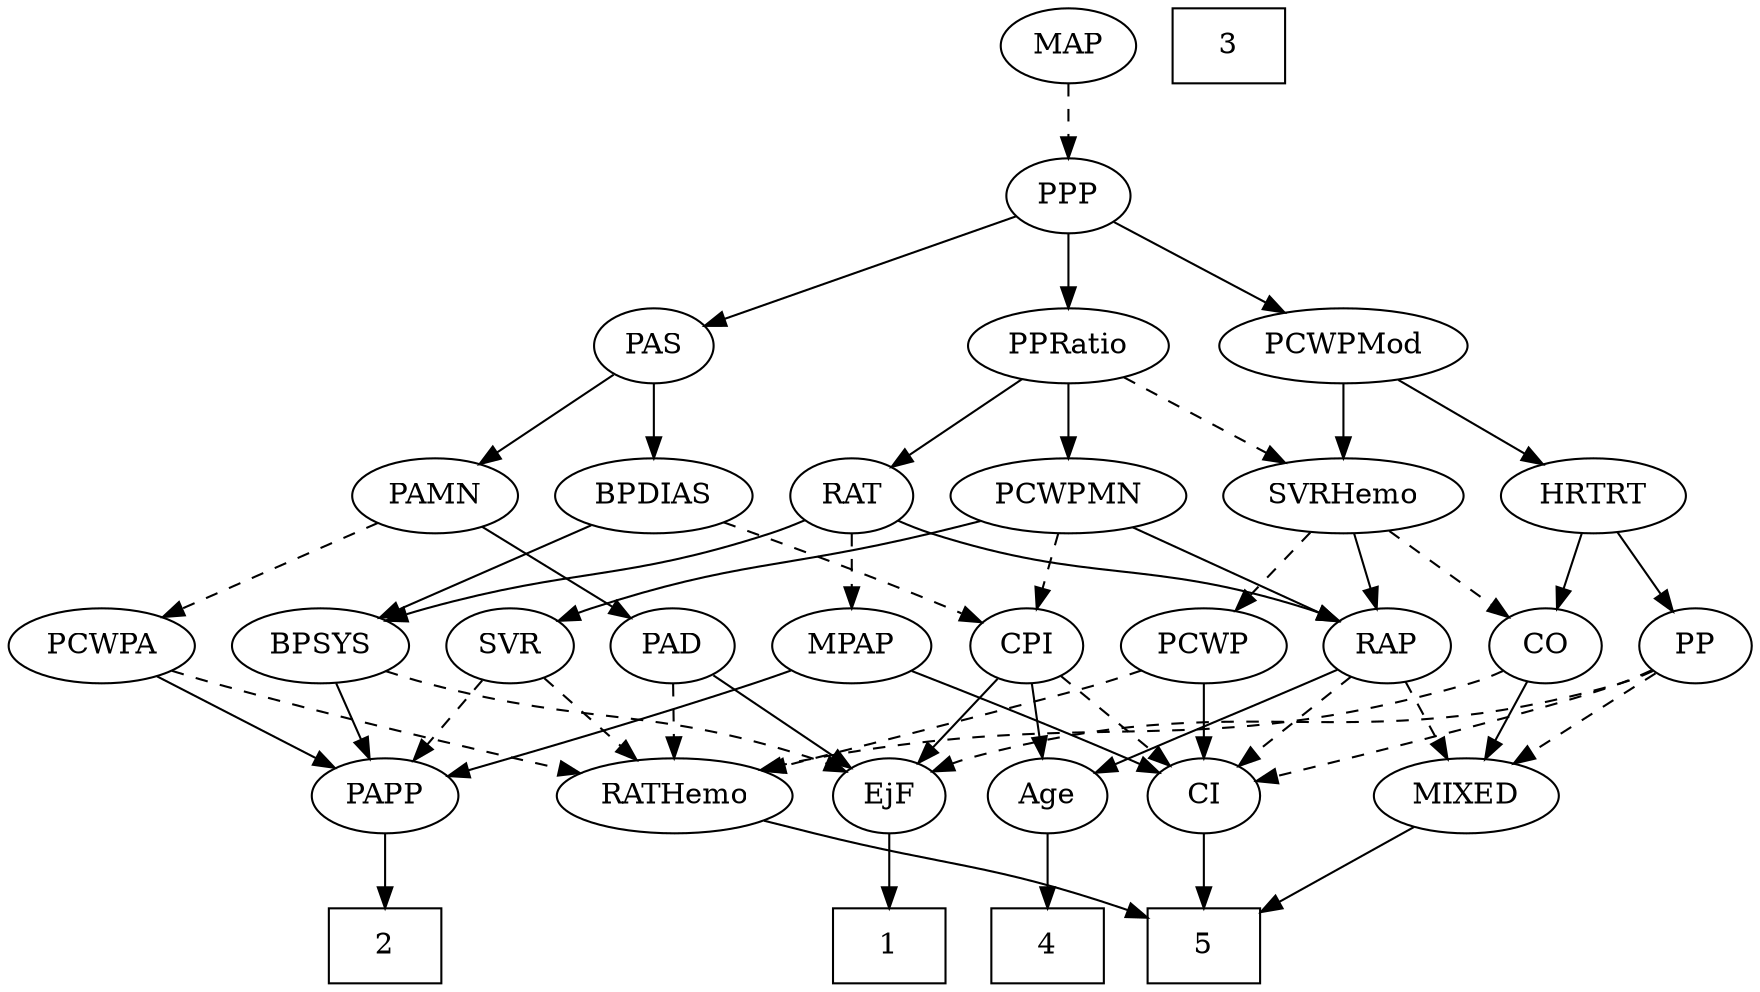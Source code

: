 strict digraph {
	graph [bb="0,0,792.6,468"];
	node [label="\N"];
	1	[height=0.5,
		pos="393.6,18",
		shape=box,
		width=0.75];
	2	[height=0.5,
		pos="168.6,18",
		shape=box,
		width=0.75];
	3	[height=0.5,
		pos="550.6,450",
		shape=box,
		width=0.75];
	4	[height=0.5,
		pos="466.6,18",
		shape=box,
		width=0.75];
	5	[height=0.5,
		pos="539.6,18",
		shape=box,
		width=0.75];
	Age	[height=0.5,
		pos="466.6,90",
		width=0.75];
	Age -> 4	[pos="e,466.6,36.104 466.6,71.697 466.6,63.983 466.6,54.712 466.6,46.112",
		style=solid];
	EjF	[height=0.5,
		pos="393.6,90",
		width=0.75];
	EjF -> 1	[pos="e,393.6,36.104 393.6,71.697 393.6,63.983 393.6,54.712 393.6,46.112",
		style=solid];
	RAP	[height=0.5,
		pos="620.6,162",
		width=0.77632];
	RAP -> Age	[pos="e,488.1,100.92 598.3,150.72 593.46,148.5 588.36,146.17 583.6,144 548.1,127.86 539.09,124.14 503.6,108 501.56,107.07 499.46,106.11 \
497.34,105.15",
		style=solid];
	MIXED	[height=0.5,
		pos="658.6,90",
		width=1.1193];
	RAP -> MIXED	[pos="e,649.57,107.63 629.41,144.76 633.95,136.4 639.59,126.02 644.7,116.61",
		style=dashed];
	CI	[height=0.5,
		pos="539.6,90",
		width=0.75];
	RAP -> CI	[pos="e,555.57,104.8 604.59,147.17 592.83,137.01 576.66,123.03 563.39,111.56",
		style=dashed];
	MIXED -> 5	[pos="e,566.81,35.006 635.09,75.17 618.13,65.195 594.92,51.545 575.64,40.199",
		style=solid];
	MPAP	[height=0.5,
		pos="379.6,162",
		width=0.97491];
	MPAP -> CI	[pos="e,518.11,100.98 406.07,149.81 431.03,139.2 469.46,122.75 502.6,108 504.64,107.09 506.75,106.14 508.87,105.19",
		style=solid];
	PAPP	[height=0.5,
		pos="168.6,90",
		width=0.88464];
	MPAP -> PAPP	[pos="e,196.25,99.208 352.7,150.31 347.07,148.16 341.16,145.96 335.6,144 291.51,128.51 240.21,112.52 206.22,102.22",
		style=solid];
	BPSYS	[height=0.5,
		pos="138.6,162",
		width=1.0471];
	BPSYS -> EjF	[pos="e,372.61,101.34 167.22,149.93 173.24,147.81 179.59,145.71 185.6,144 259.86,122.81 282.16,131.9 355.6,108 358.15,107.17 360.76,106.22 \
363.36,105.21",
		style=dashed];
	BPSYS -> PAPP	[pos="e,161.4,107.79 145.86,144.05 149.32,135.97 153.54,126.12 157.41,117.11",
		style=solid];
	PAD	[height=0.5,
		pos="297.6,162",
		width=0.79437];
	PAD -> EjF	[pos="e,375.94,103.87 315.65,147.83 330.36,137.11 351.31,121.83 367.79,109.82",
		style=solid];
	RATHemo	[height=0.5,
		pos="297.6,90",
		width=1.3721];
	PAD -> RATHemo	[pos="e,297.6,108.1 297.6,143.7 297.6,135.98 297.6,126.71 297.6,118.11",
		style=dashed];
	CO	[height=0.5,
		pos="693.6,162",
		width=0.75];
	CO -> MIXED	[pos="e,666.91,107.63 685.48,144.76 681.3,136.4 676.1,126.02 671.4,116.61",
		style=solid];
	CO -> RATHemo	[pos="e,333.86,102.26 673.1,149.94 668.14,147.65 662.78,145.49 657.6,144 528.55,106.85 489.27,134.38 357.6,108 353.12,107.1 348.48,106.04 \
343.87,104.89",
		style=dashed];
	PAS	[height=0.5,
		pos="291.6,306",
		width=0.75];
	PAMN	[height=0.5,
		pos="194.6,234",
		width=1.011];
	PAS -> PAMN	[pos="e,214.28,249.2 273.81,292.16 259.46,281.81 239.03,267.06 222.51,255.14",
		style=solid];
	BPDIAS	[height=0.5,
		pos="291.6,234",
		width=1.1735];
	PAS -> BPDIAS	[pos="e,291.6,252.1 291.6,287.7 291.6,279.98 291.6,270.71 291.6,262.11",
		style=solid];
	PAMN -> PAD	[pos="e,278.86,175.73 215.44,218.83 231.26,208.08 253.14,193.21 270.35,181.52",
		style=solid];
	PCWPA	[height=0.5,
		pos="41.596,162",
		width=1.1555];
	PAMN -> PCWPA	[pos="e,69.231,175.64 168.64,221.13 143.93,209.82 106.49,192.69 78.643,179.95",
		style=dashed];
	RATHemo -> 5	[pos="e,512.35,32.209 334.99,78.2 342.47,76.099 350.27,73.946 357.6,72 421.77,54.947 439.93,57.957 502.6,36 502.7,35.965 502.8,35.93 502.9,\
35.894",
		style=solid];
	CPI	[height=0.5,
		pos="459.6,162",
		width=0.75];
	CPI -> Age	[pos="e,464.89,108.1 461.33,143.7 462.1,135.98 463.03,126.71 463.89,118.11",
		style=solid];
	CPI -> EjF	[pos="e,407.57,105.82 445.6,146.15 436.59,136.6 424.7,123.99 414.57,113.25",
		style=solid];
	CPI -> CI	[pos="e,523.82,104.8 475.4,147.17 487.02,137.01 502.99,123.03 516.1,111.56",
		style=dashed];
	RAT	[height=0.5,
		pos="379.6,234",
		width=0.75827];
	RAT -> RAP	[pos="e,599,173.88 400.58,222.1 405.43,219.86 410.62,217.68 415.6,216 487.93,191.53 511.13,204.09 583.6,180 585.51,179.36 587.45,178.66 \
589.4,177.91",
		style=solid];
	RAT -> MPAP	[pos="e,379.6,180.1 379.6,215.7 379.6,207.98 379.6,198.71 379.6,190.11",
		style=dashed];
	RAT -> BPSYS	[pos="e,167.25,173.99 358.38,222.35 353.29,220.05 347.82,217.78 342.6,216 274.83,192.93 254.27,200.21 185.6,180 182.69,179.15 179.71,178.21 \
176.72,177.23",
		style=solid];
	SVR	[height=0.5,
		pos="222.6,162",
		width=0.77632];
	SVR -> RATHemo	[pos="e,280.34,107.1 237.77,146.83 247.89,137.4 261.4,124.78 273.03,113.93",
		style=dashed];
	SVR -> PAPP	[pos="e,180.92,106.98 210.61,145.46 203.72,136.53 194.91,125.11 187.14,115.04",
		style=dashed];
	PCWPMod	[height=0.5,
		pos="592.6,306",
		width=1.4443];
	SVRHemo	[height=0.5,
		pos="592.6,234",
		width=1.3902];
	PCWPMod -> SVRHemo	[pos="e,592.6,252.1 592.6,287.7 592.6,279.98 592.6,270.71 592.6,262.11",
		style=solid];
	HRTRT	[height=0.5,
		pos="700.6,234",
		width=1.1013];
	PCWPMod -> HRTRT	[pos="e,678.68,249.21 616.03,289.81 631.88,279.54 652.97,265.87 670.12,254.75",
		style=solid];
	PCWPA -> RATHemo	[pos="e,257.08,100.46 72.685,150.02 78.921,147.94 85.446,145.83 91.596,144 144.23,128.31 205.24,112.96 247.13,102.85",
		style=dashed];
	PCWPA -> PAPP	[pos="e,146.42,103.22 66.385,147.34 86.723,136.13 115.63,120.19 137.51,108.13",
		style=solid];
	PCWPMN	[height=0.5,
		pos="474.6,234",
		width=1.3902];
	PCWPMN -> RAP	[pos="e,598.93,173.39 503.44,219.17 528.35,207.23 564.24,190.02 589.72,177.8",
		style=solid];
	PCWPMN -> CPI	[pos="e,463.26,180.1 470.89,215.7 469.24,207.98 467.25,198.71 465.41,190.11",
		style=dashed];
	PCWPMN -> SVR	[pos="e,244.21,173.82 437.23,221.9 430.06,219.87 422.61,217.82 415.6,216 346.72,198.14 326.94,202.97 259.6,180 257.69,179.35 255.75,178.63 \
253.81,177.87",
		style=solid];
	SVRHemo -> RAP	[pos="e,613.88,179.79 599.37,216.05 602.61,207.97 606.55,198.12 610.15,189.11",
		style=solid];
	SVRHemo -> CO	[pos="e,675.44,175.59 614.51,217.81 629.88,207.16 650.52,192.85 666.86,181.53",
		style=dashed];
	PCWP	[height=0.5,
		pos="539.6,162",
		width=0.97491];
	SVRHemo -> PCWP	[pos="e,551.7,178.99 580.04,216.41 573.41,207.66 565.15,196.75 557.83,187.08",
		style=dashed];
	BPDIAS -> BPSYS	[pos="e,164.82,175 263.89,220.32 238.7,208.8 201.4,191.73 174.04,179.22",
		style=solid];
	BPDIAS -> CPI	[pos="e,438.37,173.28 321.95,221.4 348.85,210.99 389.08,195.06 423.6,180 425.4,179.21 427.25,178.39 429.11,177.55",
		style=dashed];
	MAP	[height=0.5,
		pos="474.6,450",
		width=0.84854];
	PPP	[height=0.5,
		pos="474.6,378",
		width=0.75];
	MAP -> PPP	[pos="e,474.6,396.1 474.6,431.7 474.6,423.98 474.6,414.71 474.6,406.11",
		style=dashed];
	PP	[height=0.5,
		pos="765.6,162",
		width=0.75];
	PP -> EjF	[pos="e,414.3,101.88 745.1,149.94 740.14,147.65 734.78,145.49 729.6,144 600.98,106.95 559.41,144.38 430.6,108 428.3,107.35 425.97,106.58 \
423.64,105.73",
		style=dashed];
	PP -> MIXED	[pos="e,680.34,105.22 746.96,148.81 730.93,138.32 707.52,123.01 688.82,110.77",
		style=dashed];
	PP -> CI	[pos="e,564.54,97.397 744.53,150.33 739.69,148.08 734.52,145.83 729.6,144 701.18,133.41 621.14,112.11 574.51,99.982",
		style=dashed];
	PPP -> PAS	[pos="e,314.4,315.72 451.79,368.28 419.65,355.98 360.86,333.49 324.13,319.45",
		style=solid];
	PPP -> PCWPMod	[pos="e,567.31,322 494.08,365.44 511.61,355.04 537.75,339.54 558.69,327.11",
		style=solid];
	PPRatio	[height=0.5,
		pos="474.6,306",
		width=1.1013];
	PPP -> PPRatio	[pos="e,474.6,324.1 474.6,359.7 474.6,351.98 474.6,342.71 474.6,334.11",
		style=solid];
	PPRatio -> RAT	[pos="e,397.16,247.94 454.45,290.15 440.11,279.59 420.73,265.31 405.28,253.92",
		style=solid];
	PPRatio -> PCWPMN	[pos="e,474.6,252.1 474.6,287.7 474.6,279.98 474.6,270.71 474.6,262.11",
		style=solid];
	PPRatio -> SVRHemo	[pos="e,567.58,249.84 497.63,291.34 515.08,280.99 539.31,266.61 558.93,254.97",
		style=dashed];
	PCWP -> RATHemo	[pos="e,335.33,101.82 512.78,150.08 507.14,147.95 501.21,145.81 495.6,144 435.27,124.55 418.76,124.64 357.6,108 353.54,106.9 349.34,105.74 \
345.12,104.56",
		style=dashed];
	PCWP -> CI	[pos="e,539.6,108.1 539.6,143.7 539.6,135.98 539.6,126.71 539.6,118.11",
		style=solid];
	CI -> 5	[pos="e,539.6,36.104 539.6,71.697 539.6,63.983 539.6,54.712 539.6,46.112",
		style=solid];
	PAPP -> 2	[pos="e,168.6,36.104 168.6,71.697 168.6,63.983 168.6,54.712 168.6,46.112",
		style=solid];
	HRTRT -> CO	[pos="e,695.31,180.1 698.87,215.7 698.09,207.98 697.17,198.71 696.31,190.11",
		style=solid];
	HRTRT -> PP	[pos="e,751.79,177.86 715.35,217.12 724.06,207.73 735.23,195.7 744.83,185.36",
		style=solid];
}
